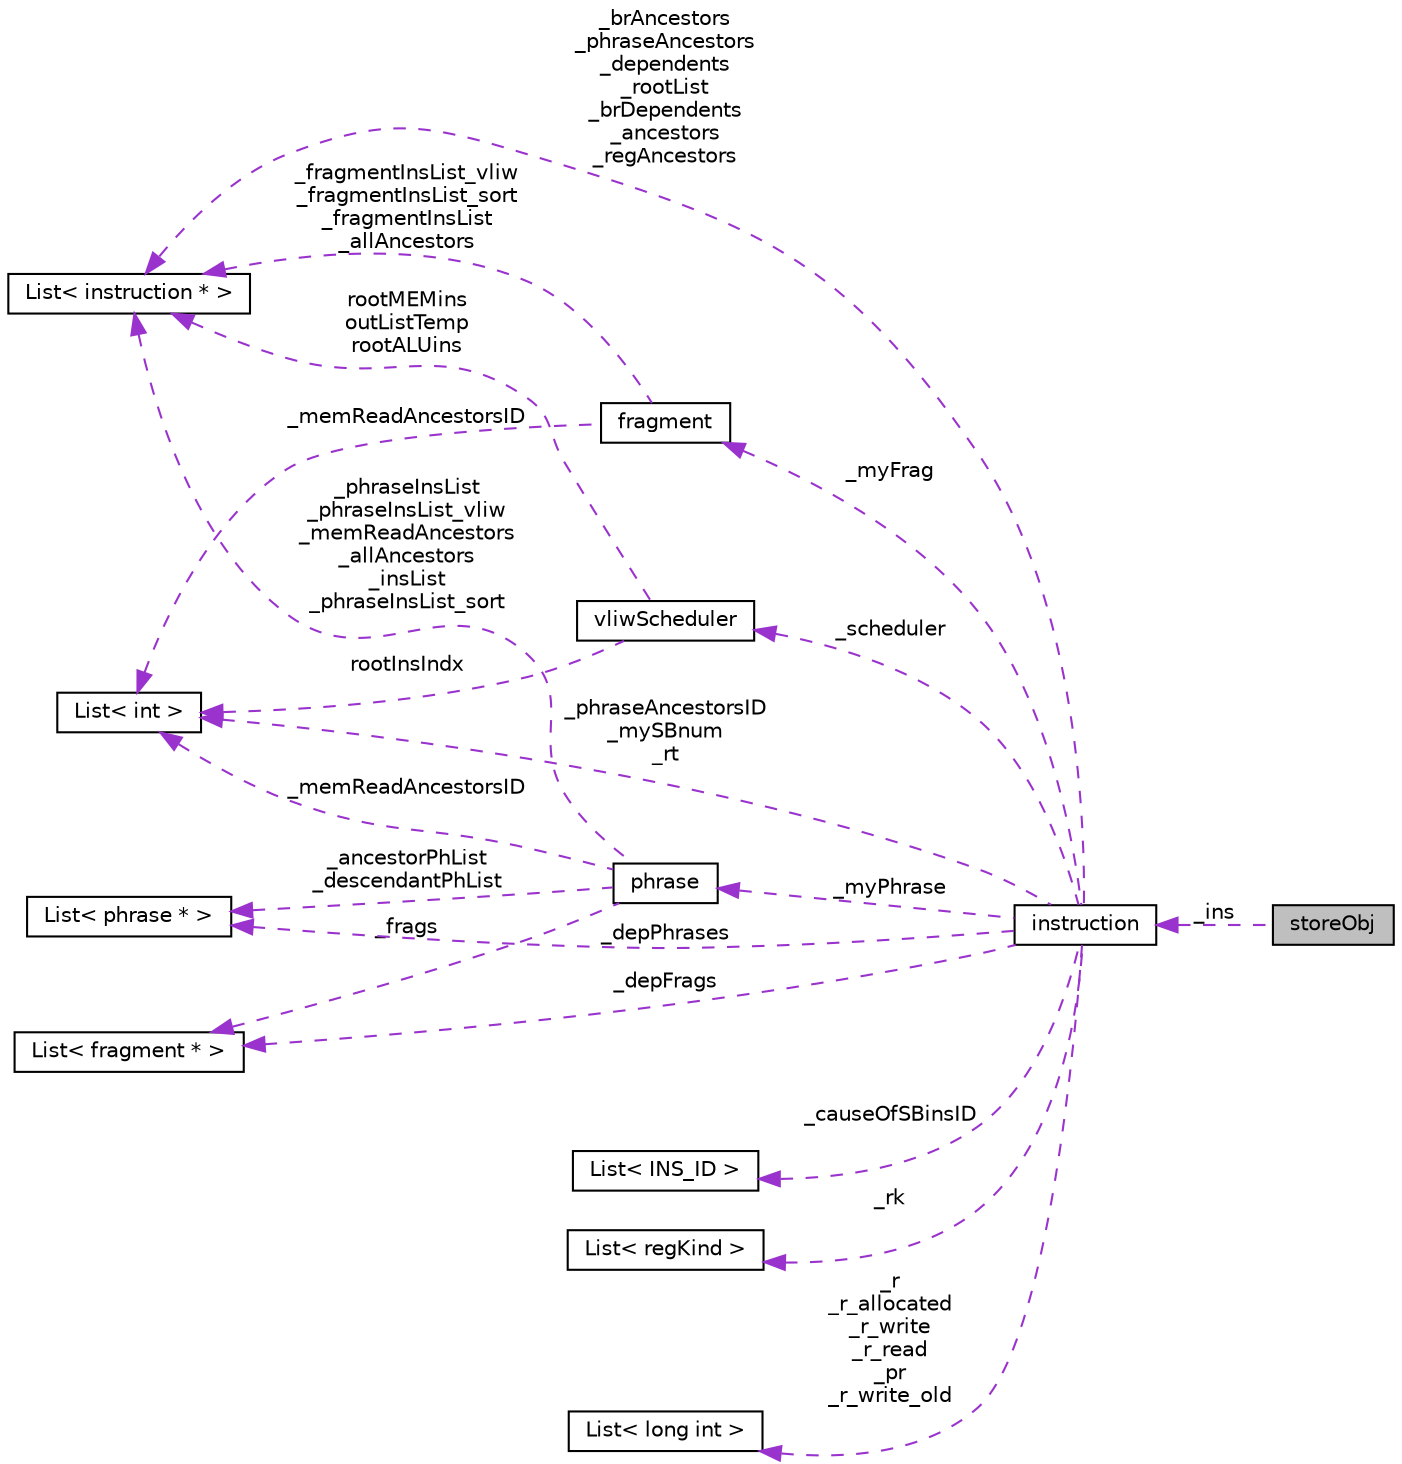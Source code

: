 digraph G
{
  edge [fontname="Helvetica",fontsize="10",labelfontname="Helvetica",labelfontsize="10"];
  node [fontname="Helvetica",fontsize="10",shape=record];
  rankdir=LR;
  Node1 [label="storeObj",height=0.2,width=0.4,color="black", fillcolor="grey75", style="filled" fontcolor="black"];
  Node2 -> Node1 [dir=back,color="darkorchid3",fontsize="10",style="dashed",label="_ins",fontname="Helvetica"];
  Node2 [label="instruction",height=0.2,width=0.4,color="black", fillcolor="white", style="filled",URL="$classinstruction.html"];
  Node3 -> Node2 [dir=back,color="darkorchid3",fontsize="10",style="dashed",label="_brAncestors\n_phraseAncestors\n_dependents\n_rootList\n_brDependents\n_ancestors\n_regAncestors",fontname="Helvetica"];
  Node3 [label="List\< instruction * \>",height=0.2,width=0.4,color="black", fillcolor="white", style="filled",URL="$classList.html"];
  Node4 -> Node2 [dir=back,color="darkorchid3",fontsize="10",style="dashed",label="_depFrags",fontname="Helvetica"];
  Node4 [label="List\< fragment * \>",height=0.2,width=0.4,color="black", fillcolor="white", style="filled",URL="$classList.html"];
  Node5 -> Node2 [dir=back,color="darkorchid3",fontsize="10",style="dashed",label="_myFrag",fontname="Helvetica"];
  Node5 [label="fragment",height=0.2,width=0.4,color="black", fillcolor="white", style="filled",URL="$classfragment.html"];
  Node3 -> Node5 [dir=back,color="darkorchid3",fontsize="10",style="dashed",label="_fragmentInsList_vliw\n_fragmentInsList_sort\n_fragmentInsList\n_allAncestors",fontname="Helvetica"];
  Node6 -> Node5 [dir=back,color="darkorchid3",fontsize="10",style="dashed",label="_memReadAncestorsID",fontname="Helvetica"];
  Node6 [label="List\< int \>",height=0.2,width=0.4,color="black", fillcolor="white", style="filled",URL="$classList.html"];
  Node7 -> Node2 [dir=back,color="darkorchid3",fontsize="10",style="dashed",label="_depPhrases",fontname="Helvetica"];
  Node7 [label="List\< phrase * \>",height=0.2,width=0.4,color="black", fillcolor="white", style="filled",URL="$classList.html"];
  Node6 -> Node2 [dir=back,color="darkorchid3",fontsize="10",style="dashed",label="_phraseAncestorsID\n_mySBnum\n_rt",fontname="Helvetica"];
  Node8 -> Node2 [dir=back,color="darkorchid3",fontsize="10",style="dashed",label="_scheduler",fontname="Helvetica"];
  Node8 [label="vliwScheduler",height=0.2,width=0.4,color="black", fillcolor="white", style="filled",URL="$classvliwScheduler.html"];
  Node3 -> Node8 [dir=back,color="darkorchid3",fontsize="10",style="dashed",label="rootMEMins\noutListTemp\nrootALUins",fontname="Helvetica"];
  Node6 -> Node8 [dir=back,color="darkorchid3",fontsize="10",style="dashed",label="rootInsIndx",fontname="Helvetica"];
  Node9 -> Node2 [dir=back,color="darkorchid3",fontsize="10",style="dashed",label="_causeOfSBinsID",fontname="Helvetica"];
  Node9 [label="List\< INS_ID \>",height=0.2,width=0.4,color="black", fillcolor="white", style="filled",URL="$classList.html"];
  Node10 -> Node2 [dir=back,color="darkorchid3",fontsize="10",style="dashed",label="_rk",fontname="Helvetica"];
  Node10 [label="List\< regKind \>",height=0.2,width=0.4,color="black", fillcolor="white", style="filled",URL="$classList.html"];
  Node11 -> Node2 [dir=back,color="darkorchid3",fontsize="10",style="dashed",label="_myPhrase",fontname="Helvetica"];
  Node11 [label="phrase",height=0.2,width=0.4,color="black", fillcolor="white", style="filled",URL="$classphrase.html"];
  Node3 -> Node11 [dir=back,color="darkorchid3",fontsize="10",style="dashed",label="_phraseInsList\n_phraseInsList_vliw\n_memReadAncestors\n_allAncestors\n_insList\n_phraseInsList_sort",fontname="Helvetica"];
  Node4 -> Node11 [dir=back,color="darkorchid3",fontsize="10",style="dashed",label="_frags",fontname="Helvetica"];
  Node7 -> Node11 [dir=back,color="darkorchid3",fontsize="10",style="dashed",label="_ancestorPhList\n_descendantPhList",fontname="Helvetica"];
  Node6 -> Node11 [dir=back,color="darkorchid3",fontsize="10",style="dashed",label="_memReadAncestorsID",fontname="Helvetica"];
  Node12 -> Node2 [dir=back,color="darkorchid3",fontsize="10",style="dashed",label="_r\n_r_allocated\n_r_write\n_r_read\n_pr\n_r_write_old",fontname="Helvetica"];
  Node12 [label="List\< long int \>",height=0.2,width=0.4,color="black", fillcolor="white", style="filled",URL="$classList.html"];
}
